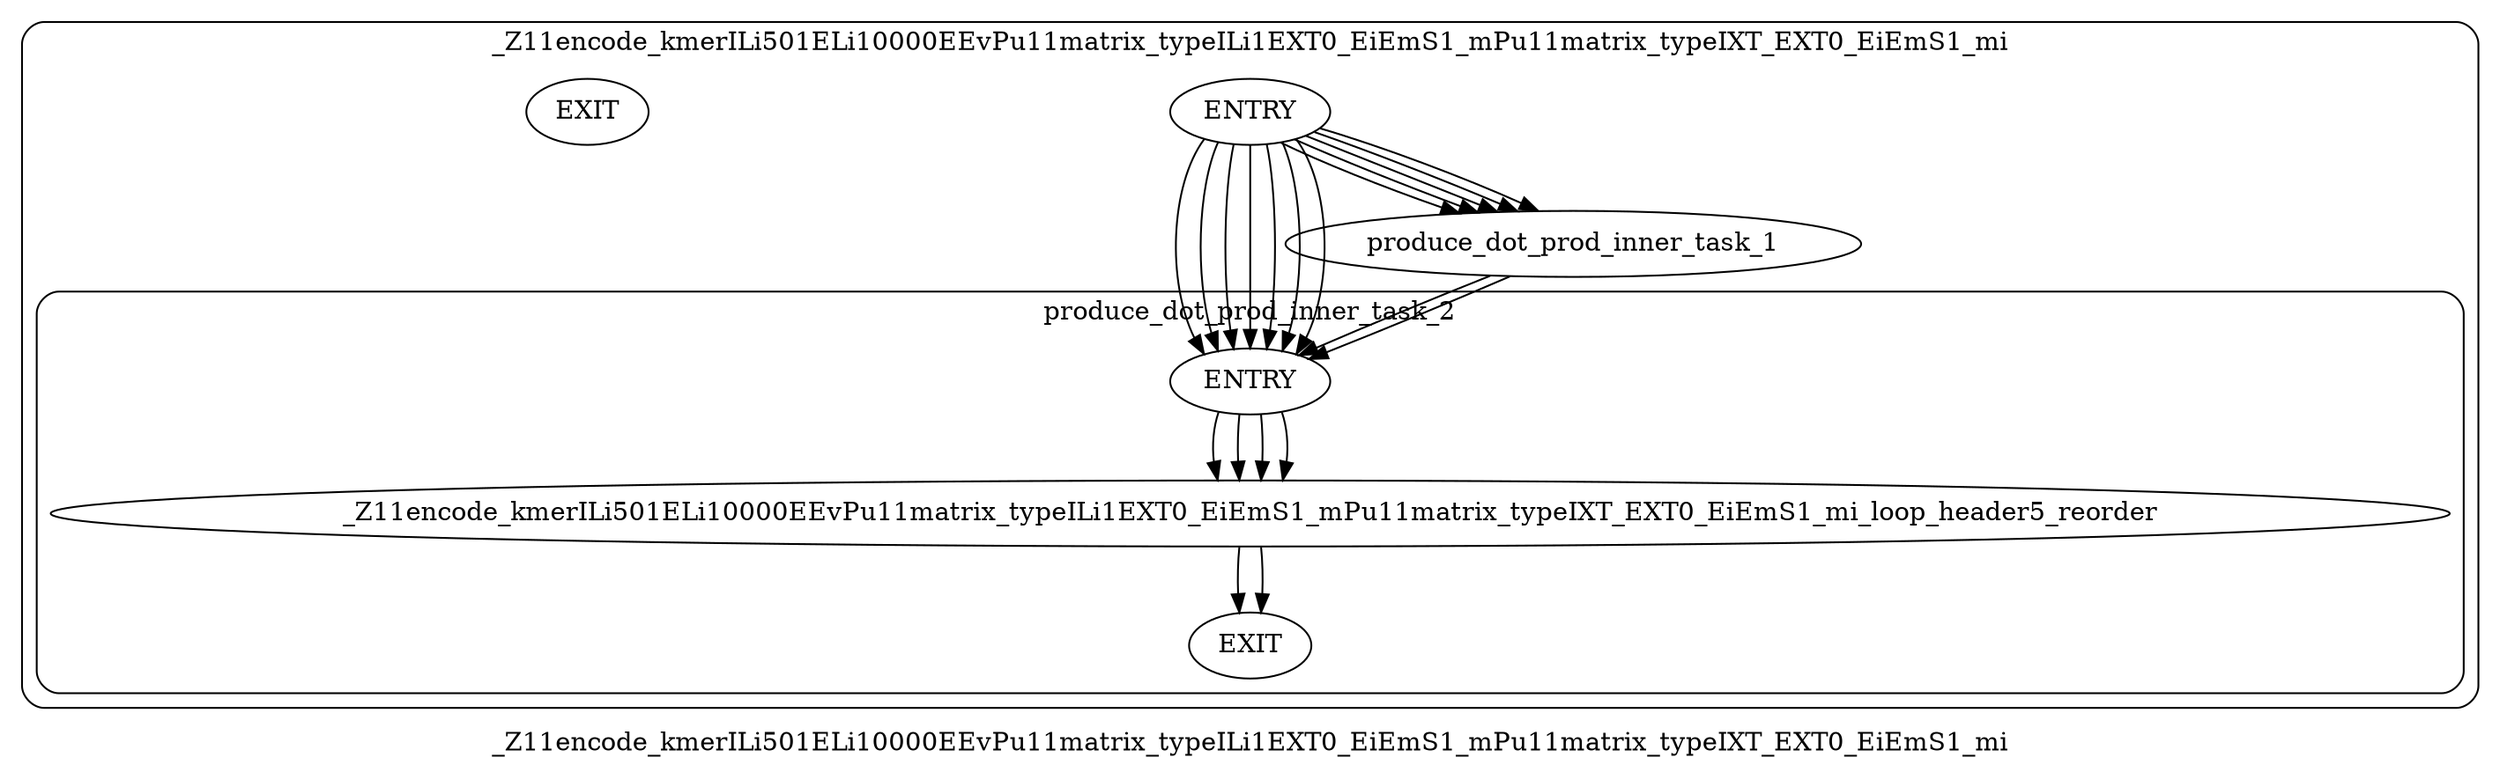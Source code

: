 digraph "HPVM DAG" {
label=_Z11encode_kmerILi501ELi10000EEvPu11matrix_typeILi1EXT0_EiEmS1_mPu11matrix_typeIXT_EXT0_EiEmS1_mi
compound=true;
style="rounded"subgraph "cluster _Z11encode_kmerILi501ELi10000EEvPu11matrix_typeILi1EXT0_EiEmS1_mPu11matrix_typeIXT_EXT0_EiEmS1_mi"{
label = _Z11encode_kmerILi501ELi10000EEvPu11matrix_typeILi1EXT0_EiEmS1_mPu11matrix_typeIXT_EXT0_EiEmS1_mi
_Z11encode_kmerILi501ELi10000EEvPu11matrix_typeILi1EXT0_EiEmS1_mPu11matrix_typeIXT_EXT0_EiEmS1_miENTRY[label = "ENTRY"]
_Z11encode_kmerILi501ELi10000EEvPu11matrix_typeILi1EXT0_EiEmS1_mPu11matrix_typeIXT_EXT0_EiEmS1_miEXIT[label = "EXIT"]
subgraph "cluster produce_dot_prod_inner_task_2"{
label = produce_dot_prod_inner_task_2
produce_dot_prod_inner_task_2ENTRY[label = "ENTRY"]
produce_dot_prod_inner_task_2EXIT[label = "EXIT"]
_Z11encode_kmerILi501ELi10000EEvPu11matrix_typeILi1EXT0_EiEmS1_mPu11matrix_typeIXT_EXT0_EiEmS1_mi_loop_header5_reorder
produce_dot_prod_inner_task_2ENTRY->_Z11encode_kmerILi501ELi10000EEvPu11matrix_typeILi1EXT0_EiEmS1_mPu11matrix_typeIXT_EXT0_EiEmS1_mi_loop_header5_reorder
produce_dot_prod_inner_task_2ENTRY->_Z11encode_kmerILi501ELi10000EEvPu11matrix_typeILi1EXT0_EiEmS1_mPu11matrix_typeIXT_EXT0_EiEmS1_mi_loop_header5_reorder
produce_dot_prod_inner_task_2ENTRY->_Z11encode_kmerILi501ELi10000EEvPu11matrix_typeILi1EXT0_EiEmS1_mPu11matrix_typeIXT_EXT0_EiEmS1_mi_loop_header5_reorder
produce_dot_prod_inner_task_2ENTRY->_Z11encode_kmerILi501ELi10000EEvPu11matrix_typeILi1EXT0_EiEmS1_mPu11matrix_typeIXT_EXT0_EiEmS1_mi_loop_header5_reorder
_Z11encode_kmerILi501ELi10000EEvPu11matrix_typeILi1EXT0_EiEmS1_mPu11matrix_typeIXT_EXT0_EiEmS1_mi_loop_header5_reorder->produce_dot_prod_inner_task_2EXIT

_Z11encode_kmerILi501ELi10000EEvPu11matrix_typeILi1EXT0_EiEmS1_mPu11matrix_typeIXT_EXT0_EiEmS1_mi_loop_header5_reorder->produce_dot_prod_inner_task_2EXIT

} 
produce_dot_prod_inner_task_1
_Z11encode_kmerILi501ELi10000EEvPu11matrix_typeILi1EXT0_EiEmS1_mPu11matrix_typeIXT_EXT0_EiEmS1_miENTRY->produce_dot_prod_inner_task_1
_Z11encode_kmerILi501ELi10000EEvPu11matrix_typeILi1EXT0_EiEmS1_mPu11matrix_typeIXT_EXT0_EiEmS1_miENTRY->produce_dot_prod_inner_task_1
_Z11encode_kmerILi501ELi10000EEvPu11matrix_typeILi1EXT0_EiEmS1_mPu11matrix_typeIXT_EXT0_EiEmS1_miENTRY->produce_dot_prod_inner_task_1
_Z11encode_kmerILi501ELi10000EEvPu11matrix_typeILi1EXT0_EiEmS1_mPu11matrix_typeIXT_EXT0_EiEmS1_miENTRY->produce_dot_prod_inner_task_1
_Z11encode_kmerILi501ELi10000EEvPu11matrix_typeILi1EXT0_EiEmS1_mPu11matrix_typeIXT_EXT0_EiEmS1_miENTRY->produce_dot_prod_inner_task_1
_Z11encode_kmerILi501ELi10000EEvPu11matrix_typeILi1EXT0_EiEmS1_mPu11matrix_typeIXT_EXT0_EiEmS1_miENTRY->produce_dot_prod_inner_task_2ENTRY
_Z11encode_kmerILi501ELi10000EEvPu11matrix_typeILi1EXT0_EiEmS1_mPu11matrix_typeIXT_EXT0_EiEmS1_miENTRY->produce_dot_prod_inner_task_2ENTRY
_Z11encode_kmerILi501ELi10000EEvPu11matrix_typeILi1EXT0_EiEmS1_mPu11matrix_typeIXT_EXT0_EiEmS1_miENTRY->produce_dot_prod_inner_task_2ENTRY
_Z11encode_kmerILi501ELi10000EEvPu11matrix_typeILi1EXT0_EiEmS1_mPu11matrix_typeIXT_EXT0_EiEmS1_miENTRY->produce_dot_prod_inner_task_2ENTRY
_Z11encode_kmerILi501ELi10000EEvPu11matrix_typeILi1EXT0_EiEmS1_mPu11matrix_typeIXT_EXT0_EiEmS1_miENTRY->produce_dot_prod_inner_task_2ENTRY
_Z11encode_kmerILi501ELi10000EEvPu11matrix_typeILi1EXT0_EiEmS1_mPu11matrix_typeIXT_EXT0_EiEmS1_miENTRY->produce_dot_prod_inner_task_2ENTRY
_Z11encode_kmerILi501ELi10000EEvPu11matrix_typeILi1EXT0_EiEmS1_mPu11matrix_typeIXT_EXT0_EiEmS1_miENTRY->produce_dot_prod_inner_task_2ENTRY
produce_dot_prod_inner_task_1->produce_dot_prod_inner_task_2ENTRY

produce_dot_prod_inner_task_1->produce_dot_prod_inner_task_2ENTRY

} 
}
